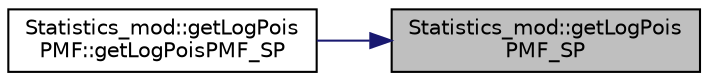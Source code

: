 digraph "Statistics_mod::getLogPoisPMF_SP"
{
 // LATEX_PDF_SIZE
  edge [fontname="Helvetica",fontsize="10",labelfontname="Helvetica",labelfontsize="10"];
  node [fontname="Helvetica",fontsize="10",shape=record];
  rankdir="RL";
  Node1 [label="Statistics_mod::getLogPois\lPMF_SP",height=0.2,width=0.4,color="black", fillcolor="grey75", style="filled", fontcolor="black",tooltip="Return the natural logarithm of the Poisson Probability Mass Function (PMF) of input integer count fo..."];
  Node1 -> Node2 [dir="back",color="midnightblue",fontsize="10",style="solid",fontname="Helvetica"];
  Node2 [label="Statistics_mod::getLogPois\lPMF::getLogPoisPMF_SP",height=0.2,width=0.4,color="black", fillcolor="white", style="filled",URL="$interfaceStatistics__mod_1_1getLogPoisPMF.html#a51ddf9ed8f598508fa85a5dcdc59c044",tooltip="Return the natural logarithm of the Poisson Probability Mass Function (PMF) of input integer count fo..."];
}
